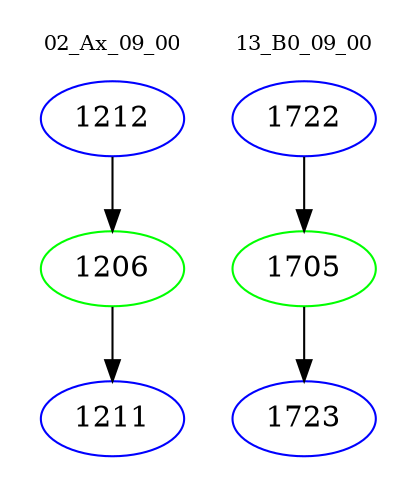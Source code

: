 digraph{
subgraph cluster_0 {
color = white
label = "02_Ax_09_00";
fontsize=10;
T0_1212 [label="1212", color="blue"]
T0_1212 -> T0_1206 [color="black"]
T0_1206 [label="1206", color="green"]
T0_1206 -> T0_1211 [color="black"]
T0_1211 [label="1211", color="blue"]
}
subgraph cluster_1 {
color = white
label = "13_B0_09_00";
fontsize=10;
T1_1722 [label="1722", color="blue"]
T1_1722 -> T1_1705 [color="black"]
T1_1705 [label="1705", color="green"]
T1_1705 -> T1_1723 [color="black"]
T1_1723 [label="1723", color="blue"]
}
}
